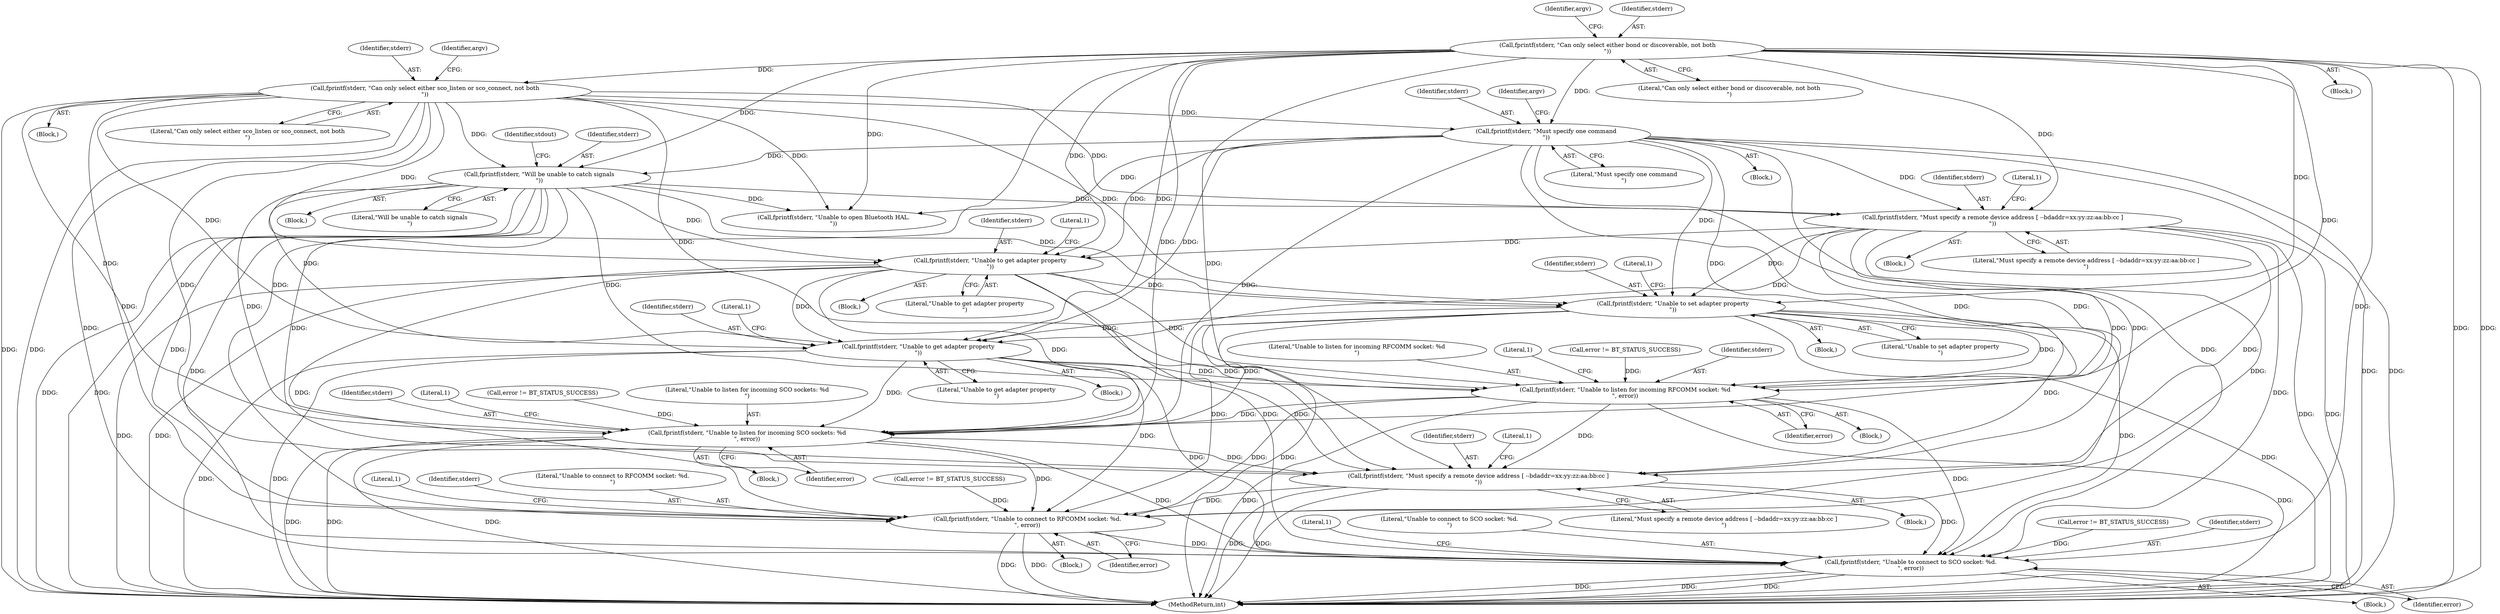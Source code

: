digraph "0_Android_37c88107679d36c419572732b4af6e18bb2f7dce_6@API" {
"1000392" [label="(Call,fprintf(stderr, \"Unable to get adapter property\n\"))"];
"1000376" [label="(Call,fprintf(stderr, \"Unable to set adapter property\n\"))"];
"1000178" [label="(Call,fprintf(stderr, \"Will be unable to catch signals\n\"))"];
"1000120" [label="(Call,fprintf(stderr, \"Can only select either bond or discoverable, not both\n\"))"];
"1000132" [label="(Call,fprintf(stderr, \"Can only select either sco_listen or sco_connect, not both\n\"))"];
"1000164" [label="(Call,fprintf(stderr, \"Must specify one command\n\"))"];
"1000261" [label="(Call,fprintf(stderr, \"Must specify a remote device address [ --bdaddr=xx:yy:zz:aa:bb:cc ]\n\"))"];
"1000322" [label="(Call,fprintf(stderr, \"Unable to get adapter property\n\"))"];
"1000449" [label="(Call,fprintf(stderr, \"Unable to listen for incoming RFCOMM socket: %d\n\", error))"];
"1000474" [label="(Call,fprintf(stderr, \"Unable to listen for incoming SCO sockets: %d\n\", error))"];
"1000493" [label="(Call,fprintf(stderr, \"Must specify a remote device address [ --bdaddr=xx:yy:zz:aa:bb:cc ]\n\"))"];
"1000533" [label="(Call,fprintf(stderr, \"Unable to connect to RFCOMM socket: %d.\n\", error))"];
"1000564" [label="(Call,fprintf(stderr, \"Unable to connect to SCO socket: %d.\n\", error))"];
"1000165" [label="(Identifier,stderr)"];
"1000392" [label="(Call,fprintf(stderr, \"Unable to get adapter property\n\"))"];
"1000177" [label="(Block,)"];
"1000260" [label="(Block,)"];
"1000377" [label="(Identifier,stderr)"];
"1000164" [label="(Call,fprintf(stderr, \"Must specify one command\n\"))"];
"1000122" [label="(Literal,\"Can only select either bond or discoverable, not both\n\")"];
"1000394" [label="(Literal,\"Unable to get adapter property\n\")"];
"1000445" [label="(Call,error != BT_STATUS_SUCCESS)"];
"1000380" [label="(Literal,1)"];
"1000323" [label="(Identifier,stderr)"];
"1000450" [label="(Identifier,stderr)"];
"1000169" [label="(Identifier,argv)"];
"1000536" [label="(Identifier,error)"];
"1000179" [label="(Identifier,stderr)"];
"1000321" [label="(Block,)"];
"1000494" [label="(Identifier,stderr)"];
"1000474" [label="(Call,fprintf(stderr, \"Unable to listen for incoming SCO sockets: %d\n\", error))"];
"1000393" [label="(Identifier,stderr)"];
"1000180" [label="(Literal,\"Will be unable to catch signals\n\")"];
"1000263" [label="(Literal,\"Must specify a remote device address [ --bdaddr=xx:yy:zz:aa:bb:cc ]\n\")"];
"1000166" [label="(Literal,\"Must specify one command\n\")"];
"1000322" [label="(Call,fprintf(stderr, \"Unable to get adapter property\n\"))"];
"1000324" [label="(Literal,\"Unable to get adapter property\n\")"];
"1000452" [label="(Identifier,error)"];
"1000448" [label="(Block,)"];
"1000375" [label="(Block,)"];
"1000493" [label="(Call,fprintf(stderr, \"Must specify a remote device address [ --bdaddr=xx:yy:zz:aa:bb:cc ]\n\"))"];
"1000125" [label="(Identifier,argv)"];
"1000529" [label="(Call,error != BT_STATUS_SUCCESS)"];
"1000563" [label="(Block,)"];
"1000560" [label="(Call,error != BT_STATUS_SUCCESS)"];
"1000565" [label="(Identifier,stderr)"];
"1000451" [label="(Literal,\"Unable to listen for incoming RFCOMM socket: %d\n\")"];
"1000495" [label="(Literal,\"Must specify a remote device address [ --bdaddr=xx:yy:zz:aa:bb:cc ]\n\")"];
"1000262" [label="(Identifier,stderr)"];
"1000569" [label="(Literal,1)"];
"1000564" [label="(Call,fprintf(stderr, \"Unable to connect to SCO socket: %d.\n\", error))"];
"1000479" [label="(Literal,1)"];
"1000133" [label="(Identifier,stderr)"];
"1000470" [label="(Call,error != BT_STATUS_SUCCESS)"];
"1000566" [label="(Literal,\"Unable to connect to SCO socket: %d.\n\")"];
"1000131" [label="(Block,)"];
"1000476" [label="(Literal,\"Unable to listen for incoming SCO sockets: %d\n\")"];
"1000178" [label="(Call,fprintf(stderr, \"Will be unable to catch signals\n\"))"];
"1000326" [label="(Literal,1)"];
"1000454" [label="(Literal,1)"];
"1000477" [label="(Identifier,error)"];
"1000261" [label="(Call,fprintf(stderr, \"Must specify a remote device address [ --bdaddr=xx:yy:zz:aa:bb:cc ]\n\"))"];
"1000182" [label="(Identifier,stdout)"];
"1000391" [label="(Block,)"];
"1000137" [label="(Identifier,argv)"];
"1000473" [label="(Block,)"];
"1000396" [label="(Literal,1)"];
"1000449" [label="(Call,fprintf(stderr, \"Unable to listen for incoming RFCOMM socket: %d\n\", error))"];
"1000533" [label="(Call,fprintf(stderr, \"Unable to connect to RFCOMM socket: %d.\n\", error))"];
"1000121" [label="(Identifier,stderr)"];
"1000492" [label="(Block,)"];
"1000538" [label="(Literal,1)"];
"1000567" [label="(Identifier,error)"];
"1000265" [label="(Literal,1)"];
"1000497" [label="(Literal,1)"];
"1000134" [label="(Literal,\"Can only select either sco_listen or sco_connect, not both\n\")"];
"1000578" [label="(MethodReturn,int)"];
"1000132" [label="(Call,fprintf(stderr, \"Can only select either sco_listen or sco_connect, not both\n\"))"];
"1000475" [label="(Identifier,stderr)"];
"1000378" [label="(Literal,\"Unable to set adapter property\n\")"];
"1000189" [label="(Call,fprintf(stderr, \"Unable to open Bluetooth HAL.\n\"))"];
"1000534" [label="(Identifier,stderr)"];
"1000535" [label="(Literal,\"Unable to connect to RFCOMM socket: %d.\n\")"];
"1000120" [label="(Call,fprintf(stderr, \"Can only select either bond or discoverable, not both\n\"))"];
"1000376" [label="(Call,fprintf(stderr, \"Unable to set adapter property\n\"))"];
"1000119" [label="(Block,)"];
"1000532" [label="(Block,)"];
"1000163" [label="(Block,)"];
"1000392" -> "1000391"  [label="AST: "];
"1000392" -> "1000394"  [label="CFG: "];
"1000393" -> "1000392"  [label="AST: "];
"1000394" -> "1000392"  [label="AST: "];
"1000396" -> "1000392"  [label="CFG: "];
"1000392" -> "1000578"  [label="DDG: "];
"1000392" -> "1000578"  [label="DDG: "];
"1000376" -> "1000392"  [label="DDG: "];
"1000178" -> "1000392"  [label="DDG: "];
"1000120" -> "1000392"  [label="DDG: "];
"1000132" -> "1000392"  [label="DDG: "];
"1000261" -> "1000392"  [label="DDG: "];
"1000322" -> "1000392"  [label="DDG: "];
"1000164" -> "1000392"  [label="DDG: "];
"1000392" -> "1000449"  [label="DDG: "];
"1000392" -> "1000474"  [label="DDG: "];
"1000392" -> "1000493"  [label="DDG: "];
"1000392" -> "1000533"  [label="DDG: "];
"1000392" -> "1000564"  [label="DDG: "];
"1000376" -> "1000375"  [label="AST: "];
"1000376" -> "1000378"  [label="CFG: "];
"1000377" -> "1000376"  [label="AST: "];
"1000378" -> "1000376"  [label="AST: "];
"1000380" -> "1000376"  [label="CFG: "];
"1000376" -> "1000578"  [label="DDG: "];
"1000376" -> "1000578"  [label="DDG: "];
"1000178" -> "1000376"  [label="DDG: "];
"1000120" -> "1000376"  [label="DDG: "];
"1000132" -> "1000376"  [label="DDG: "];
"1000261" -> "1000376"  [label="DDG: "];
"1000322" -> "1000376"  [label="DDG: "];
"1000164" -> "1000376"  [label="DDG: "];
"1000376" -> "1000449"  [label="DDG: "];
"1000376" -> "1000474"  [label="DDG: "];
"1000376" -> "1000493"  [label="DDG: "];
"1000376" -> "1000533"  [label="DDG: "];
"1000376" -> "1000564"  [label="DDG: "];
"1000178" -> "1000177"  [label="AST: "];
"1000178" -> "1000180"  [label="CFG: "];
"1000179" -> "1000178"  [label="AST: "];
"1000180" -> "1000178"  [label="AST: "];
"1000182" -> "1000178"  [label="CFG: "];
"1000178" -> "1000578"  [label="DDG: "];
"1000178" -> "1000578"  [label="DDG: "];
"1000120" -> "1000178"  [label="DDG: "];
"1000132" -> "1000178"  [label="DDG: "];
"1000164" -> "1000178"  [label="DDG: "];
"1000178" -> "1000189"  [label="DDG: "];
"1000178" -> "1000261"  [label="DDG: "];
"1000178" -> "1000322"  [label="DDG: "];
"1000178" -> "1000449"  [label="DDG: "];
"1000178" -> "1000474"  [label="DDG: "];
"1000178" -> "1000493"  [label="DDG: "];
"1000178" -> "1000533"  [label="DDG: "];
"1000178" -> "1000564"  [label="DDG: "];
"1000120" -> "1000119"  [label="AST: "];
"1000120" -> "1000122"  [label="CFG: "];
"1000121" -> "1000120"  [label="AST: "];
"1000122" -> "1000120"  [label="AST: "];
"1000125" -> "1000120"  [label="CFG: "];
"1000120" -> "1000578"  [label="DDG: "];
"1000120" -> "1000578"  [label="DDG: "];
"1000120" -> "1000132"  [label="DDG: "];
"1000120" -> "1000164"  [label="DDG: "];
"1000120" -> "1000189"  [label="DDG: "];
"1000120" -> "1000261"  [label="DDG: "];
"1000120" -> "1000322"  [label="DDG: "];
"1000120" -> "1000449"  [label="DDG: "];
"1000120" -> "1000474"  [label="DDG: "];
"1000120" -> "1000493"  [label="DDG: "];
"1000120" -> "1000533"  [label="DDG: "];
"1000120" -> "1000564"  [label="DDG: "];
"1000132" -> "1000131"  [label="AST: "];
"1000132" -> "1000134"  [label="CFG: "];
"1000133" -> "1000132"  [label="AST: "];
"1000134" -> "1000132"  [label="AST: "];
"1000137" -> "1000132"  [label="CFG: "];
"1000132" -> "1000578"  [label="DDG: "];
"1000132" -> "1000578"  [label="DDG: "];
"1000132" -> "1000164"  [label="DDG: "];
"1000132" -> "1000189"  [label="DDG: "];
"1000132" -> "1000261"  [label="DDG: "];
"1000132" -> "1000322"  [label="DDG: "];
"1000132" -> "1000449"  [label="DDG: "];
"1000132" -> "1000474"  [label="DDG: "];
"1000132" -> "1000493"  [label="DDG: "];
"1000132" -> "1000533"  [label="DDG: "];
"1000132" -> "1000564"  [label="DDG: "];
"1000164" -> "1000163"  [label="AST: "];
"1000164" -> "1000166"  [label="CFG: "];
"1000165" -> "1000164"  [label="AST: "];
"1000166" -> "1000164"  [label="AST: "];
"1000169" -> "1000164"  [label="CFG: "];
"1000164" -> "1000578"  [label="DDG: "];
"1000164" -> "1000578"  [label="DDG: "];
"1000164" -> "1000189"  [label="DDG: "];
"1000164" -> "1000261"  [label="DDG: "];
"1000164" -> "1000322"  [label="DDG: "];
"1000164" -> "1000449"  [label="DDG: "];
"1000164" -> "1000474"  [label="DDG: "];
"1000164" -> "1000493"  [label="DDG: "];
"1000164" -> "1000533"  [label="DDG: "];
"1000164" -> "1000564"  [label="DDG: "];
"1000261" -> "1000260"  [label="AST: "];
"1000261" -> "1000263"  [label="CFG: "];
"1000262" -> "1000261"  [label="AST: "];
"1000263" -> "1000261"  [label="AST: "];
"1000265" -> "1000261"  [label="CFG: "];
"1000261" -> "1000578"  [label="DDG: "];
"1000261" -> "1000578"  [label="DDG: "];
"1000261" -> "1000322"  [label="DDG: "];
"1000261" -> "1000449"  [label="DDG: "];
"1000261" -> "1000474"  [label="DDG: "];
"1000261" -> "1000493"  [label="DDG: "];
"1000261" -> "1000533"  [label="DDG: "];
"1000261" -> "1000564"  [label="DDG: "];
"1000322" -> "1000321"  [label="AST: "];
"1000322" -> "1000324"  [label="CFG: "];
"1000323" -> "1000322"  [label="AST: "];
"1000324" -> "1000322"  [label="AST: "];
"1000326" -> "1000322"  [label="CFG: "];
"1000322" -> "1000578"  [label="DDG: "];
"1000322" -> "1000578"  [label="DDG: "];
"1000322" -> "1000449"  [label="DDG: "];
"1000322" -> "1000474"  [label="DDG: "];
"1000322" -> "1000493"  [label="DDG: "];
"1000322" -> "1000533"  [label="DDG: "];
"1000322" -> "1000564"  [label="DDG: "];
"1000449" -> "1000448"  [label="AST: "];
"1000449" -> "1000452"  [label="CFG: "];
"1000450" -> "1000449"  [label="AST: "];
"1000451" -> "1000449"  [label="AST: "];
"1000452" -> "1000449"  [label="AST: "];
"1000454" -> "1000449"  [label="CFG: "];
"1000449" -> "1000578"  [label="DDG: "];
"1000449" -> "1000578"  [label="DDG: "];
"1000445" -> "1000449"  [label="DDG: "];
"1000449" -> "1000474"  [label="DDG: "];
"1000449" -> "1000493"  [label="DDG: "];
"1000449" -> "1000533"  [label="DDG: "];
"1000449" -> "1000564"  [label="DDG: "];
"1000474" -> "1000473"  [label="AST: "];
"1000474" -> "1000477"  [label="CFG: "];
"1000475" -> "1000474"  [label="AST: "];
"1000476" -> "1000474"  [label="AST: "];
"1000477" -> "1000474"  [label="AST: "];
"1000479" -> "1000474"  [label="CFG: "];
"1000474" -> "1000578"  [label="DDG: "];
"1000474" -> "1000578"  [label="DDG: "];
"1000474" -> "1000578"  [label="DDG: "];
"1000470" -> "1000474"  [label="DDG: "];
"1000474" -> "1000493"  [label="DDG: "];
"1000474" -> "1000533"  [label="DDG: "];
"1000474" -> "1000564"  [label="DDG: "];
"1000493" -> "1000492"  [label="AST: "];
"1000493" -> "1000495"  [label="CFG: "];
"1000494" -> "1000493"  [label="AST: "];
"1000495" -> "1000493"  [label="AST: "];
"1000497" -> "1000493"  [label="CFG: "];
"1000493" -> "1000578"  [label="DDG: "];
"1000493" -> "1000578"  [label="DDG: "];
"1000493" -> "1000533"  [label="DDG: "];
"1000493" -> "1000564"  [label="DDG: "];
"1000533" -> "1000532"  [label="AST: "];
"1000533" -> "1000536"  [label="CFG: "];
"1000534" -> "1000533"  [label="AST: "];
"1000535" -> "1000533"  [label="AST: "];
"1000536" -> "1000533"  [label="AST: "];
"1000538" -> "1000533"  [label="CFG: "];
"1000533" -> "1000578"  [label="DDG: "];
"1000533" -> "1000578"  [label="DDG: "];
"1000529" -> "1000533"  [label="DDG: "];
"1000533" -> "1000564"  [label="DDG: "];
"1000564" -> "1000563"  [label="AST: "];
"1000564" -> "1000567"  [label="CFG: "];
"1000565" -> "1000564"  [label="AST: "];
"1000566" -> "1000564"  [label="AST: "];
"1000567" -> "1000564"  [label="AST: "];
"1000569" -> "1000564"  [label="CFG: "];
"1000564" -> "1000578"  [label="DDG: "];
"1000564" -> "1000578"  [label="DDG: "];
"1000564" -> "1000578"  [label="DDG: "];
"1000560" -> "1000564"  [label="DDG: "];
}
